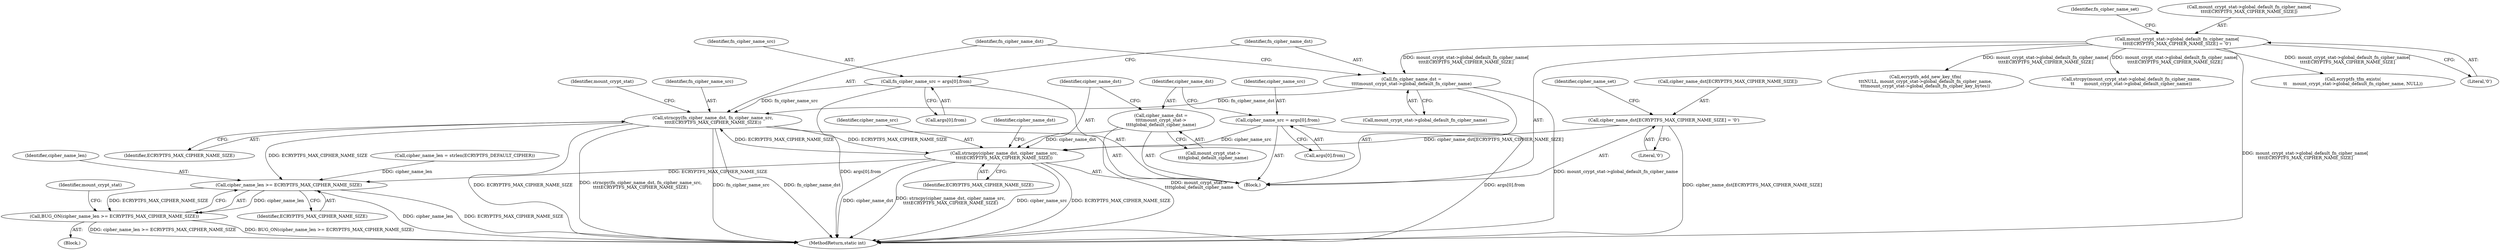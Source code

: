 digraph "0_linux_764355487ea220fdc2faf128d577d7f679b91f97_0@pointer" {
"1000348" [label="(Call,strncpy(fn_cipher_name_dst, fn_cipher_name_src,\n\t\t\t\tECRYPTFS_MAX_CIPHER_NAME_SIZE))"];
"1000343" [label="(Call,fn_cipher_name_dst =\n\t\t\t\tmount_crypt_stat->global_default_fn_cipher_name)"];
"1000352" [label="(Call,mount_crypt_stat->global_default_fn_cipher_name[\n\t\t\t\tECRYPTFS_MAX_CIPHER_NAME_SIZE] = '\0')"];
"1000336" [label="(Call,fn_cipher_name_src = args[0].from)"];
"1000226" [label="(Call,strncpy(cipher_name_dst, cipher_name_src,\n\t\t\t\tECRYPTFS_MAX_CIPHER_NAME_SIZE))"];
"1000221" [label="(Call,cipher_name_dst =\n\t\t\t\tmount_crypt_stat->\n\t\t\t\tglobal_default_cipher_name)"];
"1000230" [label="(Call,cipher_name_dst[ECRYPTFS_MAX_CIPHER_NAME_SIZE] = '\0')"];
"1000214" [label="(Call,cipher_name_src = args[0].from)"];
"1000348" [label="(Call,strncpy(fn_cipher_name_dst, fn_cipher_name_src,\n\t\t\t\tECRYPTFS_MAX_CIPHER_NAME_SIZE))"];
"1000433" [label="(Call,cipher_name_len >= ECRYPTFS_MAX_CIPHER_NAME_SIZE)"];
"1000432" [label="(Call,BUG_ON(cipher_name_len >= ECRYPTFS_MAX_CIPHER_NAME_SIZE))"];
"1000529" [label="(Call,ecryptfs_add_new_key_tfm(\n\t\t\tNULL, mount_crypt_stat->global_default_fn_cipher_name,\n\t\t\tmount_crypt_stat->global_default_fn_cipher_key_bytes))"];
"1000434" [label="(Identifier,cipher_name_len)"];
"1000336" [label="(Call,fn_cipher_name_src = args[0].from)"];
"1000228" [label="(Identifier,cipher_name_src)"];
"1000227" [label="(Identifier,cipher_name_dst)"];
"1000438" [label="(Identifier,mount_crypt_stat)"];
"1000351" [label="(Identifier,ECRYPTFS_MAX_CIPHER_NAME_SIZE)"];
"1000234" [label="(Literal,'\0')"];
"1000450" [label="(Call,strcpy(mount_crypt_stat->global_default_fn_cipher_name,\n\t\t       mount_crypt_stat->global_default_cipher_name))"];
"1000229" [label="(Identifier,ECRYPTFS_MAX_CIPHER_NAME_SIZE)"];
"1000426" [label="(Block,)"];
"1000236" [label="(Identifier,cipher_name_set)"];
"1000216" [label="(Call,args[0].from)"];
"1000345" [label="(Call,mount_crypt_stat->global_default_fn_cipher_name)"];
"1000226" [label="(Call,strncpy(cipher_name_dst, cipher_name_src,\n\t\t\t\tECRYPTFS_MAX_CIPHER_NAME_SIZE))"];
"1000432" [label="(Call,BUG_ON(cipher_name_len >= ECRYPTFS_MAX_CIPHER_NAME_SIZE))"];
"1000360" [label="(Identifier,fn_cipher_name_set)"];
"1000521" [label="(Call,ecryptfs_tfm_exists(\n\t\t    mount_crypt_stat->global_default_fn_cipher_name, NULL))"];
"1000433" [label="(Call,cipher_name_len >= ECRYPTFS_MAX_CIPHER_NAME_SIZE)"];
"1000353" [label="(Call,mount_crypt_stat->global_default_fn_cipher_name[\n\t\t\t\tECRYPTFS_MAX_CIPHER_NAME_SIZE])"];
"1000355" [label="(Identifier,mount_crypt_stat)"];
"1000560" [label="(MethodReturn,static int)"];
"1000348" [label="(Call,strncpy(fn_cipher_name_dst, fn_cipher_name_src,\n\t\t\t\tECRYPTFS_MAX_CIPHER_NAME_SIZE))"];
"1000435" [label="(Identifier,ECRYPTFS_MAX_CIPHER_NAME_SIZE)"];
"1000358" [label="(Literal,'\0')"];
"1000337" [label="(Identifier,fn_cipher_name_src)"];
"1000352" [label="(Call,mount_crypt_stat->global_default_fn_cipher_name[\n\t\t\t\tECRYPTFS_MAX_CIPHER_NAME_SIZE] = '\0')"];
"1000232" [label="(Identifier,cipher_name_dst)"];
"1000428" [label="(Call,cipher_name_len = strlen(ECRYPTFS_DEFAULT_CIPHER))"];
"1000222" [label="(Identifier,cipher_name_dst)"];
"1000221" [label="(Call,cipher_name_dst =\n\t\t\t\tmount_crypt_stat->\n\t\t\t\tglobal_default_cipher_name)"];
"1000215" [label="(Identifier,cipher_name_src)"];
"1000231" [label="(Call,cipher_name_dst[ECRYPTFS_MAX_CIPHER_NAME_SIZE])"];
"1000343" [label="(Call,fn_cipher_name_dst =\n\t\t\t\tmount_crypt_stat->global_default_fn_cipher_name)"];
"1000230" [label="(Call,cipher_name_dst[ECRYPTFS_MAX_CIPHER_NAME_SIZE] = '\0')"];
"1000350" [label="(Identifier,fn_cipher_name_src)"];
"1000338" [label="(Call,args[0].from)"];
"1000349" [label="(Identifier,fn_cipher_name_dst)"];
"1000223" [label="(Call,mount_crypt_stat->\n\t\t\t\tglobal_default_cipher_name)"];
"1000214" [label="(Call,cipher_name_src = args[0].from)"];
"1000188" [label="(Block,)"];
"1000344" [label="(Identifier,fn_cipher_name_dst)"];
"1000348" -> "1000188"  [label="AST: "];
"1000348" -> "1000351"  [label="CFG: "];
"1000349" -> "1000348"  [label="AST: "];
"1000350" -> "1000348"  [label="AST: "];
"1000351" -> "1000348"  [label="AST: "];
"1000355" -> "1000348"  [label="CFG: "];
"1000348" -> "1000560"  [label="DDG: fn_cipher_name_dst"];
"1000348" -> "1000560"  [label="DDG: ECRYPTFS_MAX_CIPHER_NAME_SIZE"];
"1000348" -> "1000560"  [label="DDG: strncpy(fn_cipher_name_dst, fn_cipher_name_src,\n\t\t\t\tECRYPTFS_MAX_CIPHER_NAME_SIZE)"];
"1000348" -> "1000560"  [label="DDG: fn_cipher_name_src"];
"1000348" -> "1000226"  [label="DDG: ECRYPTFS_MAX_CIPHER_NAME_SIZE"];
"1000343" -> "1000348"  [label="DDG: fn_cipher_name_dst"];
"1000336" -> "1000348"  [label="DDG: fn_cipher_name_src"];
"1000226" -> "1000348"  [label="DDG: ECRYPTFS_MAX_CIPHER_NAME_SIZE"];
"1000348" -> "1000433"  [label="DDG: ECRYPTFS_MAX_CIPHER_NAME_SIZE"];
"1000343" -> "1000188"  [label="AST: "];
"1000343" -> "1000345"  [label="CFG: "];
"1000344" -> "1000343"  [label="AST: "];
"1000345" -> "1000343"  [label="AST: "];
"1000349" -> "1000343"  [label="CFG: "];
"1000343" -> "1000560"  [label="DDG: mount_crypt_stat->global_default_fn_cipher_name"];
"1000352" -> "1000343"  [label="DDG: mount_crypt_stat->global_default_fn_cipher_name[\n\t\t\t\tECRYPTFS_MAX_CIPHER_NAME_SIZE]"];
"1000352" -> "1000188"  [label="AST: "];
"1000352" -> "1000358"  [label="CFG: "];
"1000353" -> "1000352"  [label="AST: "];
"1000358" -> "1000352"  [label="AST: "];
"1000360" -> "1000352"  [label="CFG: "];
"1000352" -> "1000560"  [label="DDG: mount_crypt_stat->global_default_fn_cipher_name[\n\t\t\t\tECRYPTFS_MAX_CIPHER_NAME_SIZE]"];
"1000352" -> "1000450"  [label="DDG: mount_crypt_stat->global_default_fn_cipher_name[\n\t\t\t\tECRYPTFS_MAX_CIPHER_NAME_SIZE]"];
"1000352" -> "1000521"  [label="DDG: mount_crypt_stat->global_default_fn_cipher_name[\n\t\t\t\tECRYPTFS_MAX_CIPHER_NAME_SIZE]"];
"1000352" -> "1000529"  [label="DDG: mount_crypt_stat->global_default_fn_cipher_name[\n\t\t\t\tECRYPTFS_MAX_CIPHER_NAME_SIZE]"];
"1000336" -> "1000188"  [label="AST: "];
"1000336" -> "1000338"  [label="CFG: "];
"1000337" -> "1000336"  [label="AST: "];
"1000338" -> "1000336"  [label="AST: "];
"1000344" -> "1000336"  [label="CFG: "];
"1000336" -> "1000560"  [label="DDG: args[0].from"];
"1000226" -> "1000188"  [label="AST: "];
"1000226" -> "1000229"  [label="CFG: "];
"1000227" -> "1000226"  [label="AST: "];
"1000228" -> "1000226"  [label="AST: "];
"1000229" -> "1000226"  [label="AST: "];
"1000232" -> "1000226"  [label="CFG: "];
"1000226" -> "1000560"  [label="DDG: cipher_name_dst"];
"1000226" -> "1000560"  [label="DDG: strncpy(cipher_name_dst, cipher_name_src,\n\t\t\t\tECRYPTFS_MAX_CIPHER_NAME_SIZE)"];
"1000226" -> "1000560"  [label="DDG: cipher_name_src"];
"1000226" -> "1000560"  [label="DDG: ECRYPTFS_MAX_CIPHER_NAME_SIZE"];
"1000221" -> "1000226"  [label="DDG: cipher_name_dst"];
"1000230" -> "1000226"  [label="DDG: cipher_name_dst[ECRYPTFS_MAX_CIPHER_NAME_SIZE]"];
"1000214" -> "1000226"  [label="DDG: cipher_name_src"];
"1000226" -> "1000433"  [label="DDG: ECRYPTFS_MAX_CIPHER_NAME_SIZE"];
"1000221" -> "1000188"  [label="AST: "];
"1000221" -> "1000223"  [label="CFG: "];
"1000222" -> "1000221"  [label="AST: "];
"1000223" -> "1000221"  [label="AST: "];
"1000227" -> "1000221"  [label="CFG: "];
"1000221" -> "1000560"  [label="DDG: mount_crypt_stat->\n\t\t\t\tglobal_default_cipher_name"];
"1000230" -> "1000188"  [label="AST: "];
"1000230" -> "1000234"  [label="CFG: "];
"1000231" -> "1000230"  [label="AST: "];
"1000234" -> "1000230"  [label="AST: "];
"1000236" -> "1000230"  [label="CFG: "];
"1000230" -> "1000560"  [label="DDG: cipher_name_dst[ECRYPTFS_MAX_CIPHER_NAME_SIZE]"];
"1000214" -> "1000188"  [label="AST: "];
"1000214" -> "1000216"  [label="CFG: "];
"1000215" -> "1000214"  [label="AST: "];
"1000216" -> "1000214"  [label="AST: "];
"1000222" -> "1000214"  [label="CFG: "];
"1000214" -> "1000560"  [label="DDG: args[0].from"];
"1000433" -> "1000432"  [label="AST: "];
"1000433" -> "1000435"  [label="CFG: "];
"1000434" -> "1000433"  [label="AST: "];
"1000435" -> "1000433"  [label="AST: "];
"1000432" -> "1000433"  [label="CFG: "];
"1000433" -> "1000560"  [label="DDG: cipher_name_len"];
"1000433" -> "1000560"  [label="DDG: ECRYPTFS_MAX_CIPHER_NAME_SIZE"];
"1000433" -> "1000432"  [label="DDG: cipher_name_len"];
"1000433" -> "1000432"  [label="DDG: ECRYPTFS_MAX_CIPHER_NAME_SIZE"];
"1000428" -> "1000433"  [label="DDG: cipher_name_len"];
"1000432" -> "1000426"  [label="AST: "];
"1000438" -> "1000432"  [label="CFG: "];
"1000432" -> "1000560"  [label="DDG: BUG_ON(cipher_name_len >= ECRYPTFS_MAX_CIPHER_NAME_SIZE)"];
"1000432" -> "1000560"  [label="DDG: cipher_name_len >= ECRYPTFS_MAX_CIPHER_NAME_SIZE"];
}
